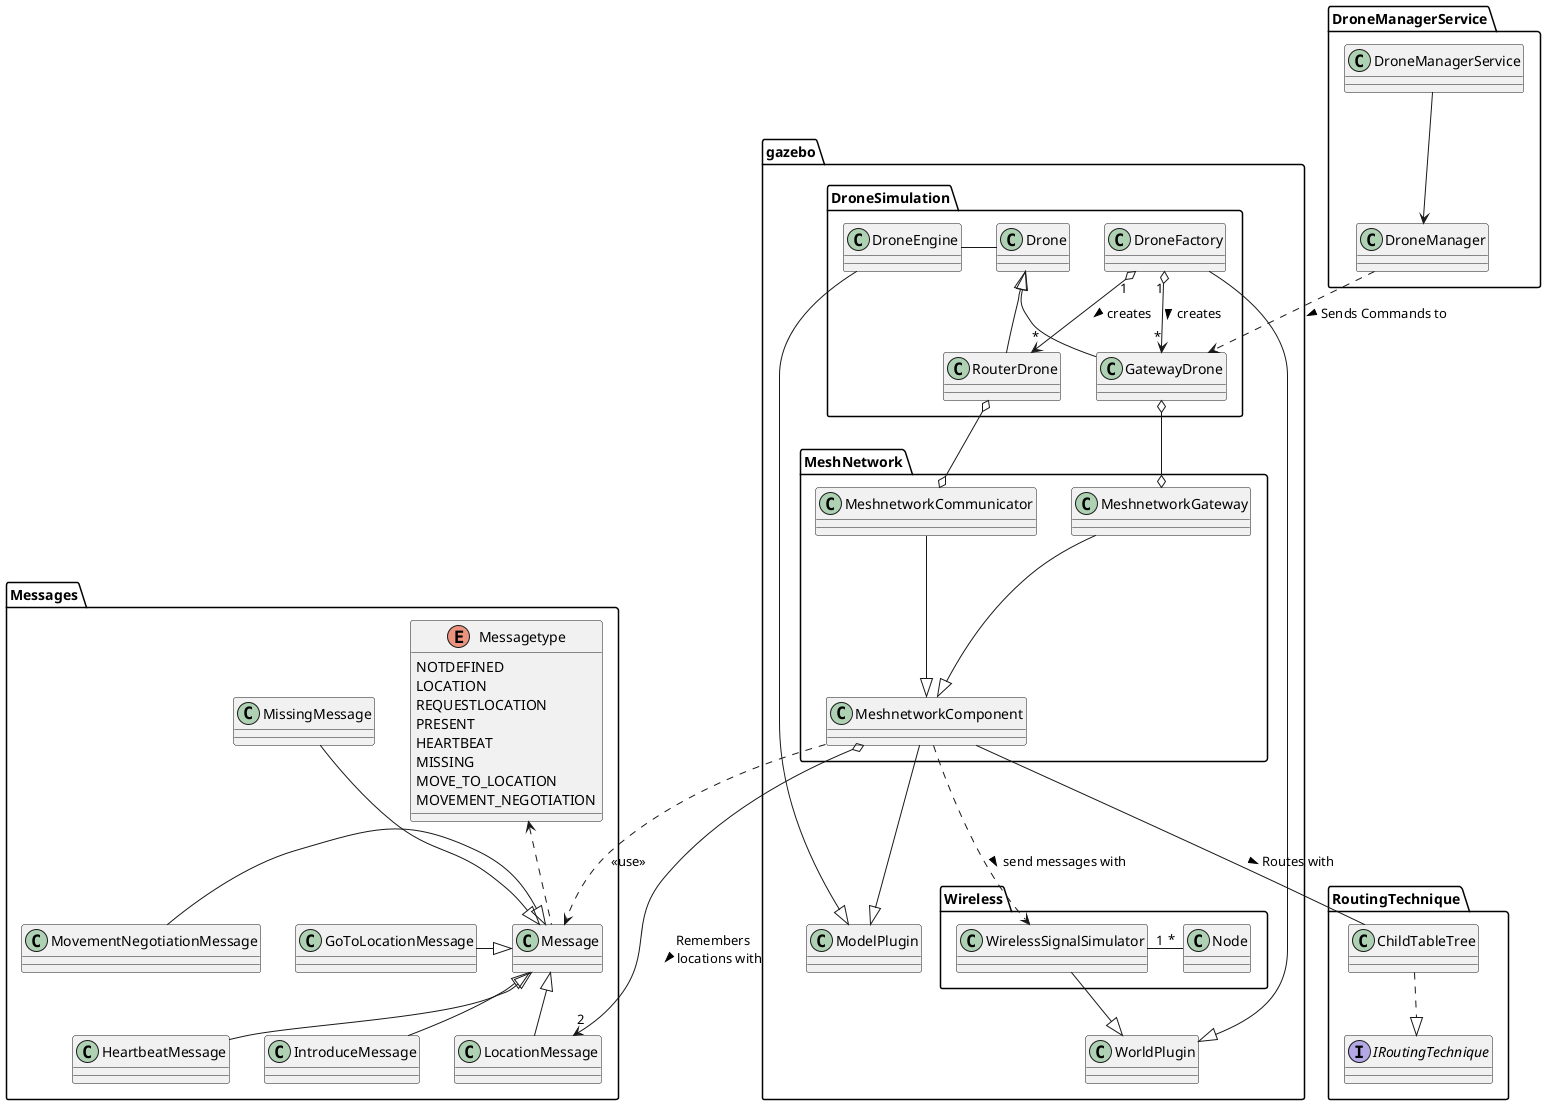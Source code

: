 @startuml

package gazebo
{
    class WorldPlugin
    class ModelPlugin

    package Wireless
    {
        class WirelessSignalSimulator
        class Node
        WirelessSignalSimulator "1" - "*" Node
        
    }


    package DroneSimulation
    {
        class DroneEngine
        class Drone
        class RouterDrone
        class GatewayDrone
        class DroneFactory
        DroneFactory"1" o--> "*"RouterDrone : creates >
        DroneFactory"1" o--> "*"GatewayDrone : creates >
        Drone - DroneEngine
        Drone <|-down- RouterDrone
        Drone <|-down- GatewayDrone


    }

    package MeshNetwork
    {
        class MeshnetworkCommunicator
        class MeshnetworkGateway
        class MeshnetworkComponent

        MeshnetworkCommunicator --|> MeshnetworkComponent
        MeshnetworkGateway --|> MeshnetworkComponent
        MeshnetworkComponent --|> ModelPlugin


    }
    MeshnetworkComponent ..> WirelessSignalSimulator : send messages with >
    WirelessSignalSimulator --|> WorldPlugin
    DroneFactory --|> WorldPlugin
    DroneEngine --|> ModelPlugin 

}

package RoutingTechnique
{
    interface IRoutingTechnique
    class ChildTableTree
    ChildTableTree ..|> IRoutingTechnique
}
package Messages
{
    class Message

    enum Messagetype {
        NOTDEFINED
        LOCATION              
        REQUESTLOCATION
        PRESENT             
        HEARTBEAT            
        MISSING                         
        MOVE_TO_LOCATION     
        MOVEMENT_NEGOTIATION 
    }
    Message  .up.> Messagetype

    class LocationMessage
    class IntroduceMessage
    class HeartbeatMessage
    class MissingMessage
    class GoToLocationMessage
    class MovementNegotiationMessage

    Message <|-- LocationMessage
    Message <|-- IntroduceMessage
    Message <|-- HeartbeatMessage
    Message <|-up- MissingMessage
    Message <|-left- GoToLocationMessage
    Message <|-left- MovementNegotiationMessage

}


package DroneManagerService
{
    class DroneManager
    class DroneManagerService
    DroneManagerService --> DroneManager
}

 MeshnetworkComponent o--> "2" LocationMessage : Remembers\n locations with >   
 DroneManager ..> GatewayDrone : Sends Commands to >
 MeshnetworkComponent ..> Message : <<use>>
 MeshnetworkComponent -- ChildTableTree : Routes with >
 RouterDrone o--o MeshnetworkCommunicator
 GatewayDrone o--o MeshnetworkGateway

@enduml